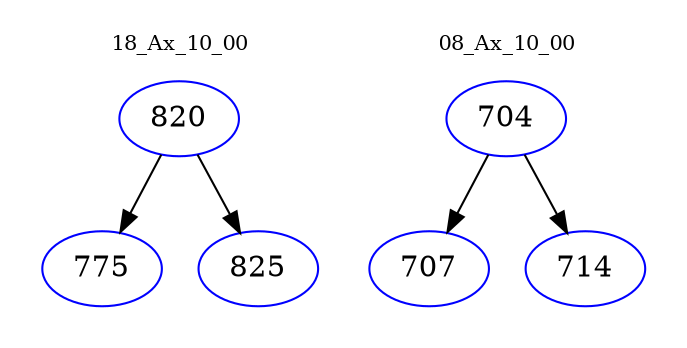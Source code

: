 digraph{
subgraph cluster_0 {
color = white
label = "18_Ax_10_00";
fontsize=10;
T0_820 [label="820", color="blue"]
T0_820 -> T0_775 [color="black"]
T0_775 [label="775", color="blue"]
T0_820 -> T0_825 [color="black"]
T0_825 [label="825", color="blue"]
}
subgraph cluster_1 {
color = white
label = "08_Ax_10_00";
fontsize=10;
T1_704 [label="704", color="blue"]
T1_704 -> T1_707 [color="black"]
T1_707 [label="707", color="blue"]
T1_704 -> T1_714 [color="black"]
T1_714 [label="714", color="blue"]
}
}
